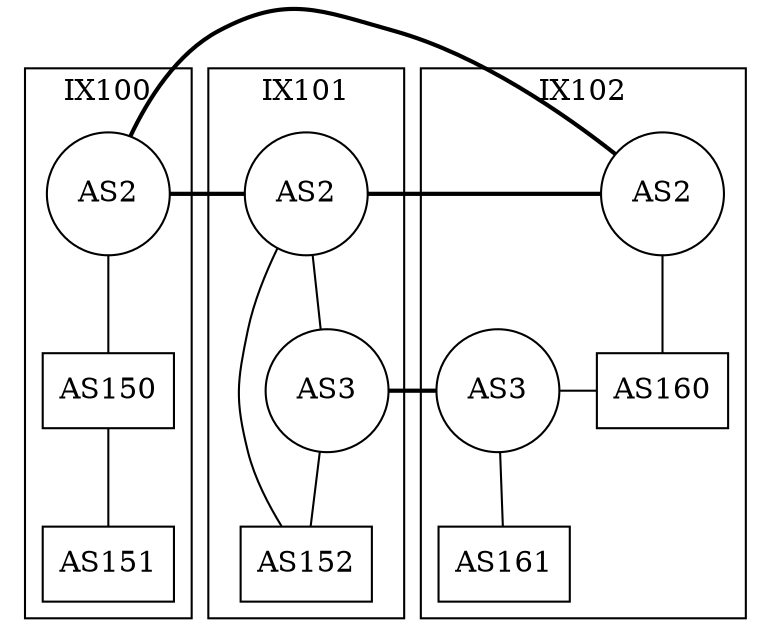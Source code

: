 graph "BGP Sessions" {
    subgraph cluster_ix100 {
        label="IX100";

        as151_ix100 [label="AS151" shape=rectangle];
        as150_ix100 [label="AS150" shape=rectangle];
        as2_ix100   [label="AS2" shape=circle];


        as150_ix100 -- as151_ix100;
        as2_ix100   -- as150_ix100;
    }


    subgraph cluster_ix101 {
        label="IX101"

        as152_ix101 [label="AS152" shape=rectangle];
        as2_ix101   [label="AS2" shape=circle];
        as3_ix101   [label="AS3" shape=circle];


        as2_ix101 -- as3_ix101;
        as2_ix101 -- as152_ix101;
        as3_ix101 -- as152_ix101;
    }


    subgraph cluster_ix103 {
        label="IX102"

        as160_ix102 [label="AS160" shape=rectangle];
        as161_ix102 [label="AS161" shape=rectangle];
        as2_ix102   [label="AS2" shape=circle];
        as3_ix102   [label="AS3" shape=circle];

        {rank = same; as3_ix102; as160_ix102;};

        as2_ix102 -- as160_ix102;
        as3_ix102 -- as160_ix102;
        as3_ix102 -- as161_ix102;
    }


    as2_ix100 -- as2_ix101 [constraint=false; penwidth=2.0;];
    as2_ix100 -- as2_ix102 [constraint=false; penwidth=2.0;];
    as2_ix101 -- as2_ix102 [constraint=false; penwidth=2.0;];
    as3_ix101 -- as3_ix102 [constraint=false; penwidth=2.0;];
}

